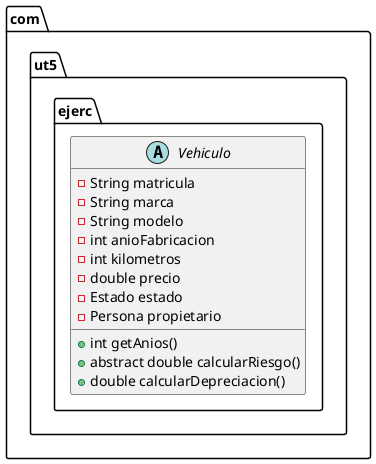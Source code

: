 @startuml
package com.ut5.ejerc {
  abstract class Vehiculo {
    - String matricula
    - String marca
    - String modelo
    - int anioFabricacion
    - int kilometros
    - double precio
    - Estado estado
    - Persona propietario
    + int getAnios()
    + abstract double calcularRiesgo()
    + double calcularDepreciacion()
  }
}
@enduml
